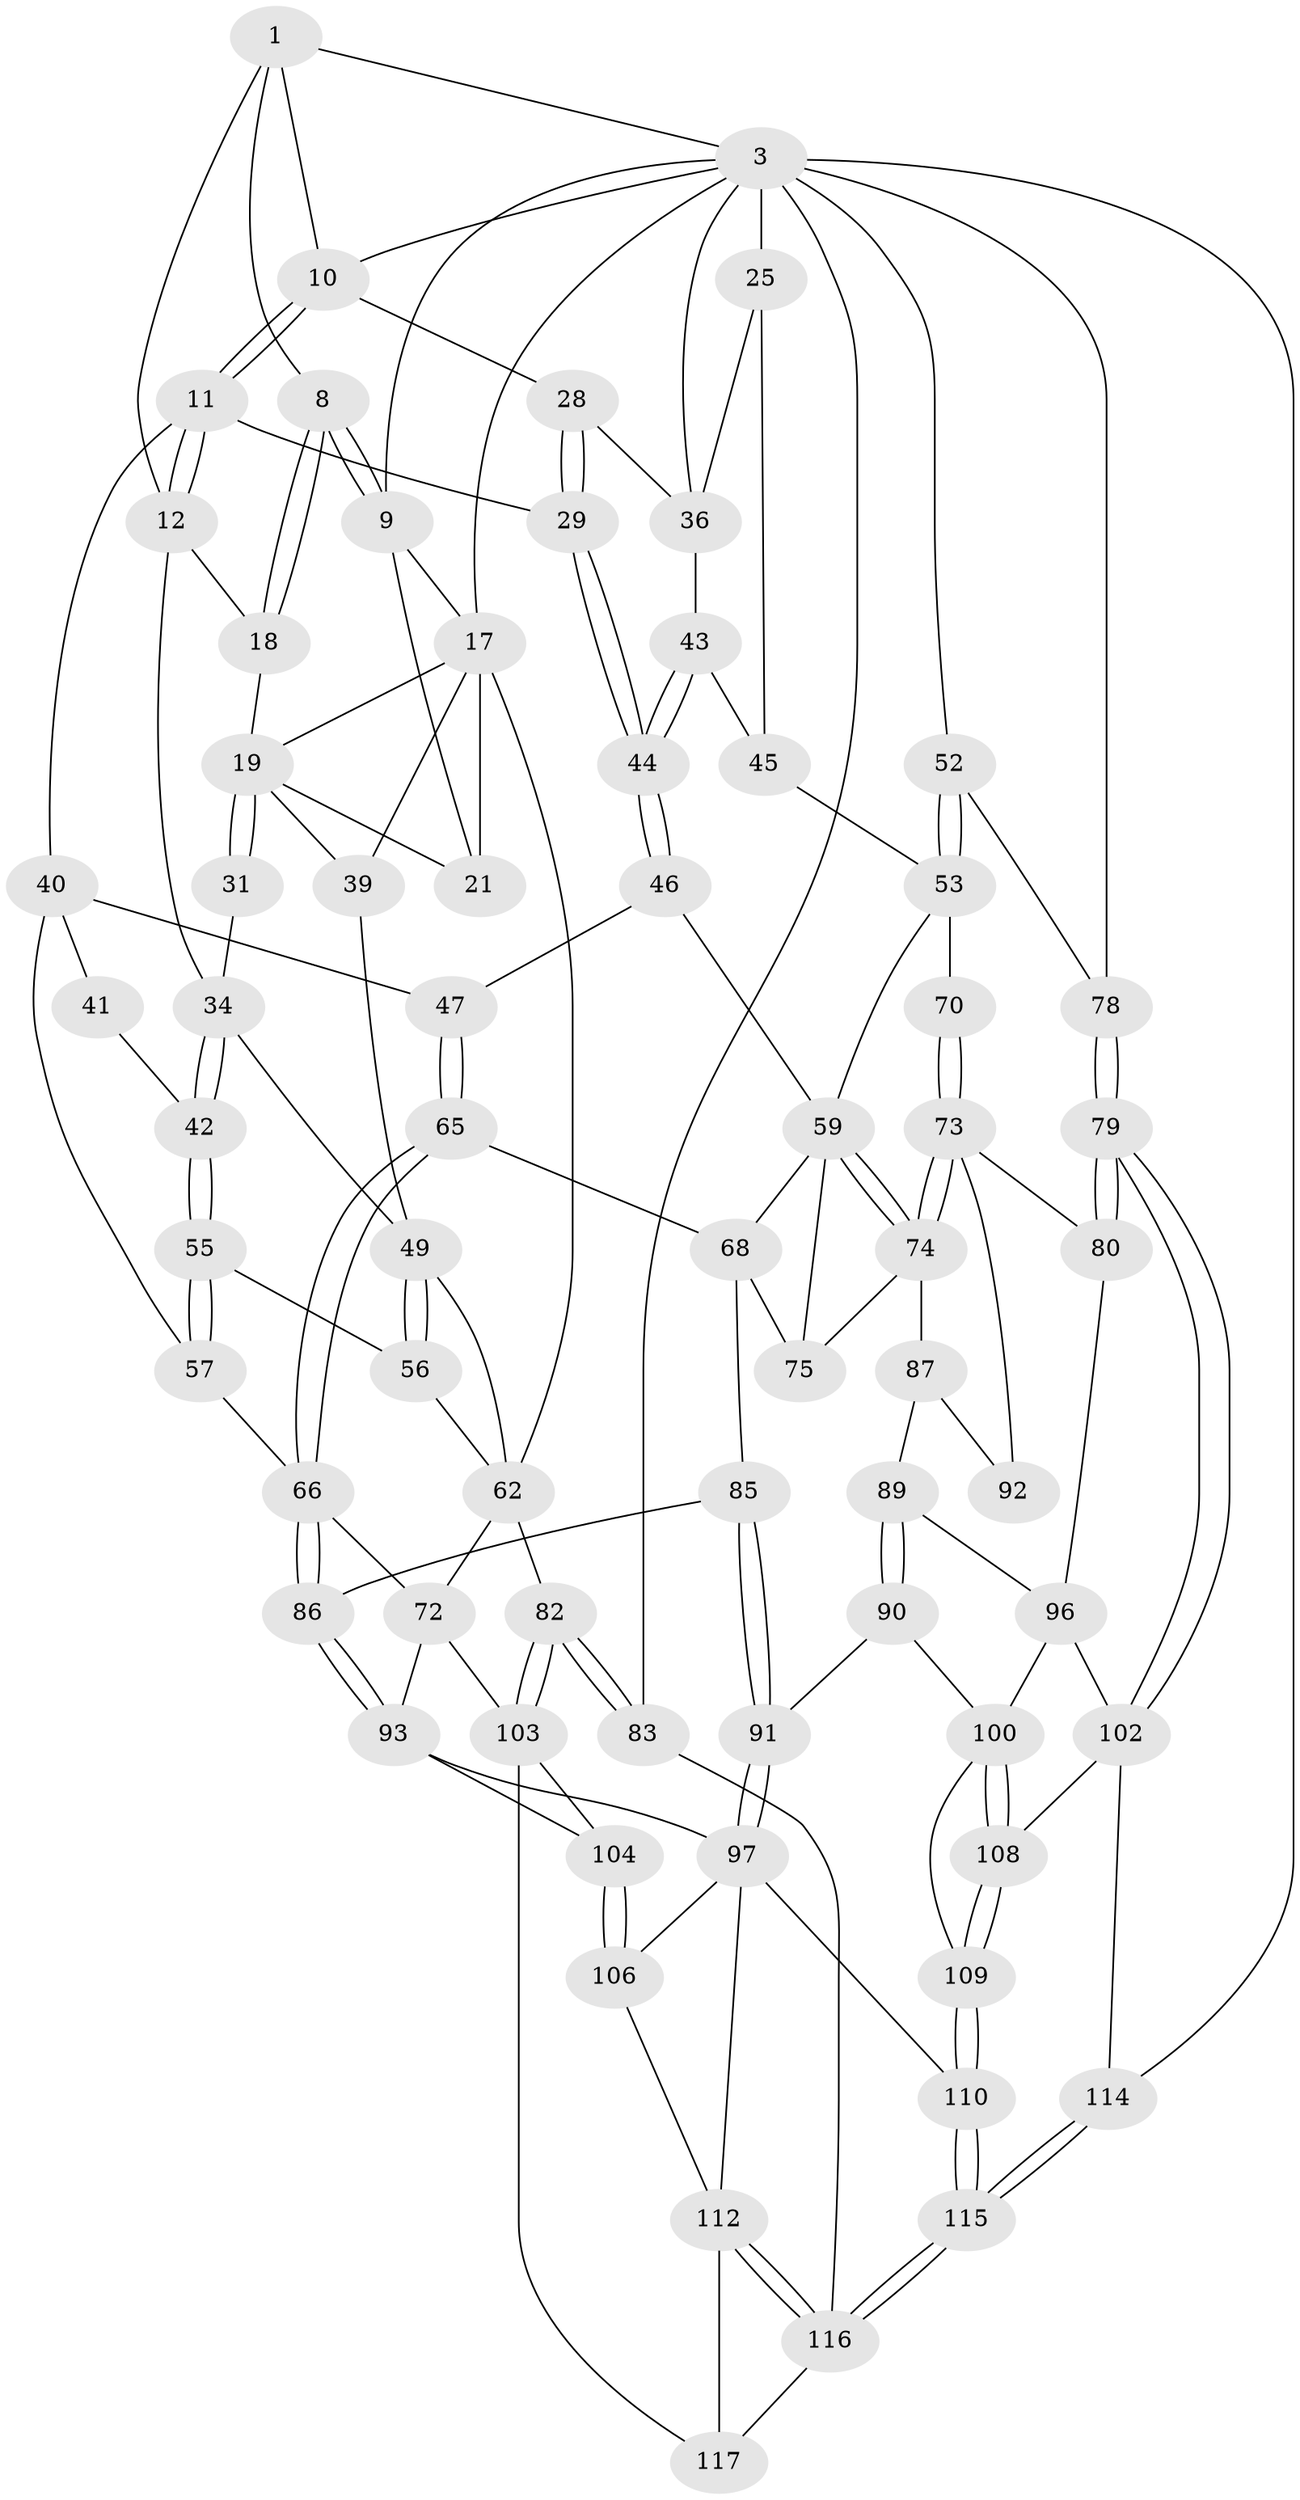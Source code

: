 // original degree distribution, {3: 0.01694915254237288, 5: 0.576271186440678, 4: 0.211864406779661, 6: 0.19491525423728814}
// Generated by graph-tools (version 1.1) at 2025/21/03/04/25 18:21:23]
// undirected, 70 vertices, 160 edges
graph export_dot {
graph [start="1"]
  node [color=gray90,style=filled];
  1 [pos="+0.39674417655479527+0",super="+2+7"];
  3 [pos="+0.8116728707916145+0",super="+13+4"];
  8 [pos="+0.2968742626055295+0.09452236715004671"];
  9 [pos="+0.15066554295417836+0",super="+16"];
  10 [pos="+0.6234787512704052+0",super="+15"];
  11 [pos="+0.5110554984956356+0.1375229836924628",super="+30"];
  12 [pos="+0.4383014124749665+0.12663106091614804",super="+33"];
  17 [pos="+0+0.13875076832816563",super="+22"];
  18 [pos="+0.29836060141009985+0.09937069545172866"];
  19 [pos="+0.1842014762640139+0.13098952513001164",super="+20"];
  21 [pos="+0.13699883879536917+0.020814442452598465"];
  25 [pos="+1+0.11787479487790421",super="+38"];
  28 [pos="+0.6087694684590624+0.1888548680356802"];
  29 [pos="+0.5987990961821754+0.19097067393836162"];
  31 [pos="+0.2213107274150894+0.23383629177436221"];
  34 [pos="+0.2883059483778813+0.24919105360310734",super="+35"];
  36 [pos="+0.7810084977623959+0.18925426825201427",super="+37"];
  39 [pos="+0.054034847955720174+0.292027690149992"];
  40 [pos="+0.5223053221493857+0.18879769935055135",super="+48"];
  41 [pos="+0.401465084843567+0.2811454857349829"];
  42 [pos="+0.30486180329580964+0.27099096489483004"];
  43 [pos="+0.6913295126370869+0.30796932671384636"];
  44 [pos="+0.6525932693361118+0.32691145544479483"];
  45 [pos="+0.8087940657103074+0.2831339990677177"];
  46 [pos="+0.6475541194707607+0.3344953627201865"];
  47 [pos="+0.5453793958925881+0.35938187811387573"];
  49 [pos="+0.1450972905529724+0.3301220260997925",super="+50"];
  52 [pos="+1+0.19733402385569535",super="+71"];
  53 [pos="+0.9404991820127774+0.3443323467370566",super="+69+54"];
  55 [pos="+0.3168204473698178+0.37890533242527197"];
  56 [pos="+0.2501827972695888+0.43367861078906966"];
  57 [pos="+0.40919546886602676+0.4417170162948649"];
  59 [pos="+0.7949848714447703+0.4183231209122036",super="+60"];
  62 [pos="+0.05312994402067605+0.6245806777389737",super="+63+64"];
  65 [pos="+0.5765233543985746+0.46660645816245816"];
  66 [pos="+0.4780717483709158+0.5438228374400624",super="+67"];
  68 [pos="+0.6314205338289088+0.48411191513853025",super="+76"];
  70 [pos="+0.9137548022469804+0.4766265845225841"];
  72 [pos="+0.21413844848345115+0.6214208612067424",super="+95"];
  73 [pos="+0.9072516025484347+0.5700731819628826",super="+81"];
  74 [pos="+0.8495337982727302+0.5497037294635757",super="+77"];
  75 [pos="+0.7456091687021574+0.5647703669316243"];
  78 [pos="+1+0.7032117308429594"];
  79 [pos="+1+0.697219904841626"];
  80 [pos="+0.9957186261846753+0.6458626052645856"];
  82 [pos="+0+0.763497079737344"];
  83 [pos="+0+1"];
  85 [pos="+0.628934707393234+0.6453293144332671"];
  86 [pos="+0.4942596821243969+0.5887842321363813"];
  87 [pos="+0.7644101171764454+0.5760642972852476",super="+88"];
  89 [pos="+0.7611145288395512+0.7163951738874071"];
  90 [pos="+0.6846173483754282+0.7588184455580408"];
  91 [pos="+0.6525566838776943+0.7511127139298098"];
  92 [pos="+0.8227373986564339+0.6499885758185274"];
  93 [pos="+0.4075596179649824+0.7239304106154174",super="+94"];
  96 [pos="+0.8483031053373878+0.7320168149838927",super="+99"];
  97 [pos="+0.5755764648542399+0.8109541861530213",super="+98+111"];
  100 [pos="+0.7799520813141668+0.8128658401249822",super="+101"];
  102 [pos="+0.8898898474679845+0.8278587776947485",super="+107"];
  103 [pos="+0.22520984383665768+0.914945660940943",super="+105"];
  104 [pos="+0.3713118839191939+0.8017618823037529"];
  106 [pos="+0.41528660603888207+0.9519983475474131"];
  108 [pos="+0.8448577760595127+0.9041455566274536"];
  109 [pos="+0.7495067556337761+0.9327902066679543"];
  110 [pos="+0.7467723178223873+0.9383785246241985"];
  112 [pos="+0.6074454741229415+0.9509150434577617",super="+113"];
  114 [pos="+1+1"];
  115 [pos="+0.783462776416968+1"];
  116 [pos="+0.6393097738811825+1",super="+118"];
  117 [pos="+0.3473036190434589+1"];
  1 -- 10;
  1 -- 3;
  1 -- 8;
  1 -- 12;
  3 -- 25 [weight=2];
  3 -- 36;
  3 -- 10;
  3 -- 9;
  3 -- 78;
  3 -- 17;
  3 -- 114;
  3 -- 83 [weight=2];
  3 -- 52;
  8 -- 9;
  8 -- 9;
  8 -- 18;
  8 -- 18;
  9 -- 21;
  9 -- 17;
  10 -- 11;
  10 -- 11;
  10 -- 28;
  11 -- 12;
  11 -- 12;
  11 -- 40;
  11 -- 29;
  12 -- 18;
  12 -- 34;
  17 -- 21;
  17 -- 39;
  17 -- 62;
  17 -- 19;
  18 -- 19;
  19 -- 31 [weight=2];
  19 -- 31;
  19 -- 21;
  19 -- 39;
  25 -- 36;
  25 -- 45;
  28 -- 29;
  28 -- 29;
  28 -- 36;
  29 -- 44;
  29 -- 44;
  31 -- 34;
  34 -- 42;
  34 -- 42;
  34 -- 49;
  36 -- 43;
  39 -- 49;
  40 -- 41 [weight=2];
  40 -- 57;
  40 -- 47;
  41 -- 42;
  42 -- 55;
  42 -- 55;
  43 -- 44;
  43 -- 44;
  43 -- 45;
  44 -- 46;
  44 -- 46;
  45 -- 53;
  46 -- 47;
  46 -- 59;
  47 -- 65;
  47 -- 65;
  49 -- 56;
  49 -- 56;
  49 -- 62;
  52 -- 53 [weight=2];
  52 -- 53;
  52 -- 78;
  53 -- 70 [weight=2];
  53 -- 59;
  55 -- 56;
  55 -- 57;
  55 -- 57;
  56 -- 62;
  57 -- 66;
  59 -- 74;
  59 -- 74;
  59 -- 75;
  59 -- 68;
  62 -- 82;
  62 -- 72;
  65 -- 66;
  65 -- 66;
  65 -- 68;
  66 -- 86;
  66 -- 86;
  66 -- 72;
  68 -- 75;
  68 -- 85;
  70 -- 73;
  70 -- 73;
  72 -- 93;
  72 -- 103;
  73 -- 74;
  73 -- 74;
  73 -- 80;
  73 -- 92;
  74 -- 75;
  74 -- 87;
  78 -- 79;
  78 -- 79;
  79 -- 80;
  79 -- 80;
  79 -- 102;
  79 -- 102;
  80 -- 96;
  82 -- 83;
  82 -- 83;
  82 -- 103;
  82 -- 103;
  83 -- 116;
  85 -- 86;
  85 -- 91;
  85 -- 91;
  86 -- 93;
  86 -- 93;
  87 -- 92 [weight=2];
  87 -- 89;
  89 -- 90;
  89 -- 90;
  89 -- 96;
  90 -- 91;
  90 -- 100;
  91 -- 97;
  91 -- 97;
  93 -- 97;
  93 -- 104;
  96 -- 100;
  96 -- 102;
  97 -- 106;
  97 -- 112;
  97 -- 110;
  100 -- 108;
  100 -- 108;
  100 -- 109;
  102 -- 114;
  102 -- 108;
  103 -- 104;
  103 -- 117;
  104 -- 106;
  104 -- 106;
  106 -- 112;
  108 -- 109;
  108 -- 109;
  109 -- 110;
  109 -- 110;
  110 -- 115;
  110 -- 115;
  112 -- 116;
  112 -- 116;
  112 -- 117;
  114 -- 115;
  114 -- 115;
  115 -- 116;
  115 -- 116;
  116 -- 117;
}
